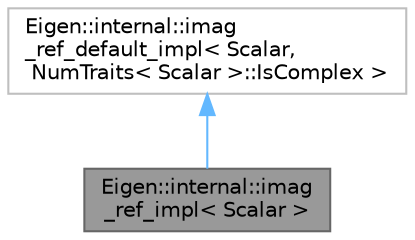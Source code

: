 digraph "Eigen::internal::imag_ref_impl&lt; Scalar &gt;"
{
 // LATEX_PDF_SIZE
  bgcolor="transparent";
  edge [fontname=Helvetica,fontsize=10,labelfontname=Helvetica,labelfontsize=10];
  node [fontname=Helvetica,fontsize=10,shape=box,height=0.2,width=0.4];
  Node1 [id="Node000001",label="Eigen::internal::imag\l_ref_impl\< Scalar \>",height=0.2,width=0.4,color="gray40", fillcolor="grey60", style="filled", fontcolor="black",tooltip=" "];
  Node2 -> Node1 [id="edge2_Node000001_Node000002",dir="back",color="steelblue1",style="solid",tooltip=" "];
  Node2 [id="Node000002",label="Eigen::internal::imag\l_ref_default_impl\< Scalar,\l NumTraits\< Scalar \>::IsComplex \>",height=0.2,width=0.4,color="grey75", fillcolor="white", style="filled",URL="$structEigen_1_1internal_1_1imag__ref__default__impl.html",tooltip=" "];
}
